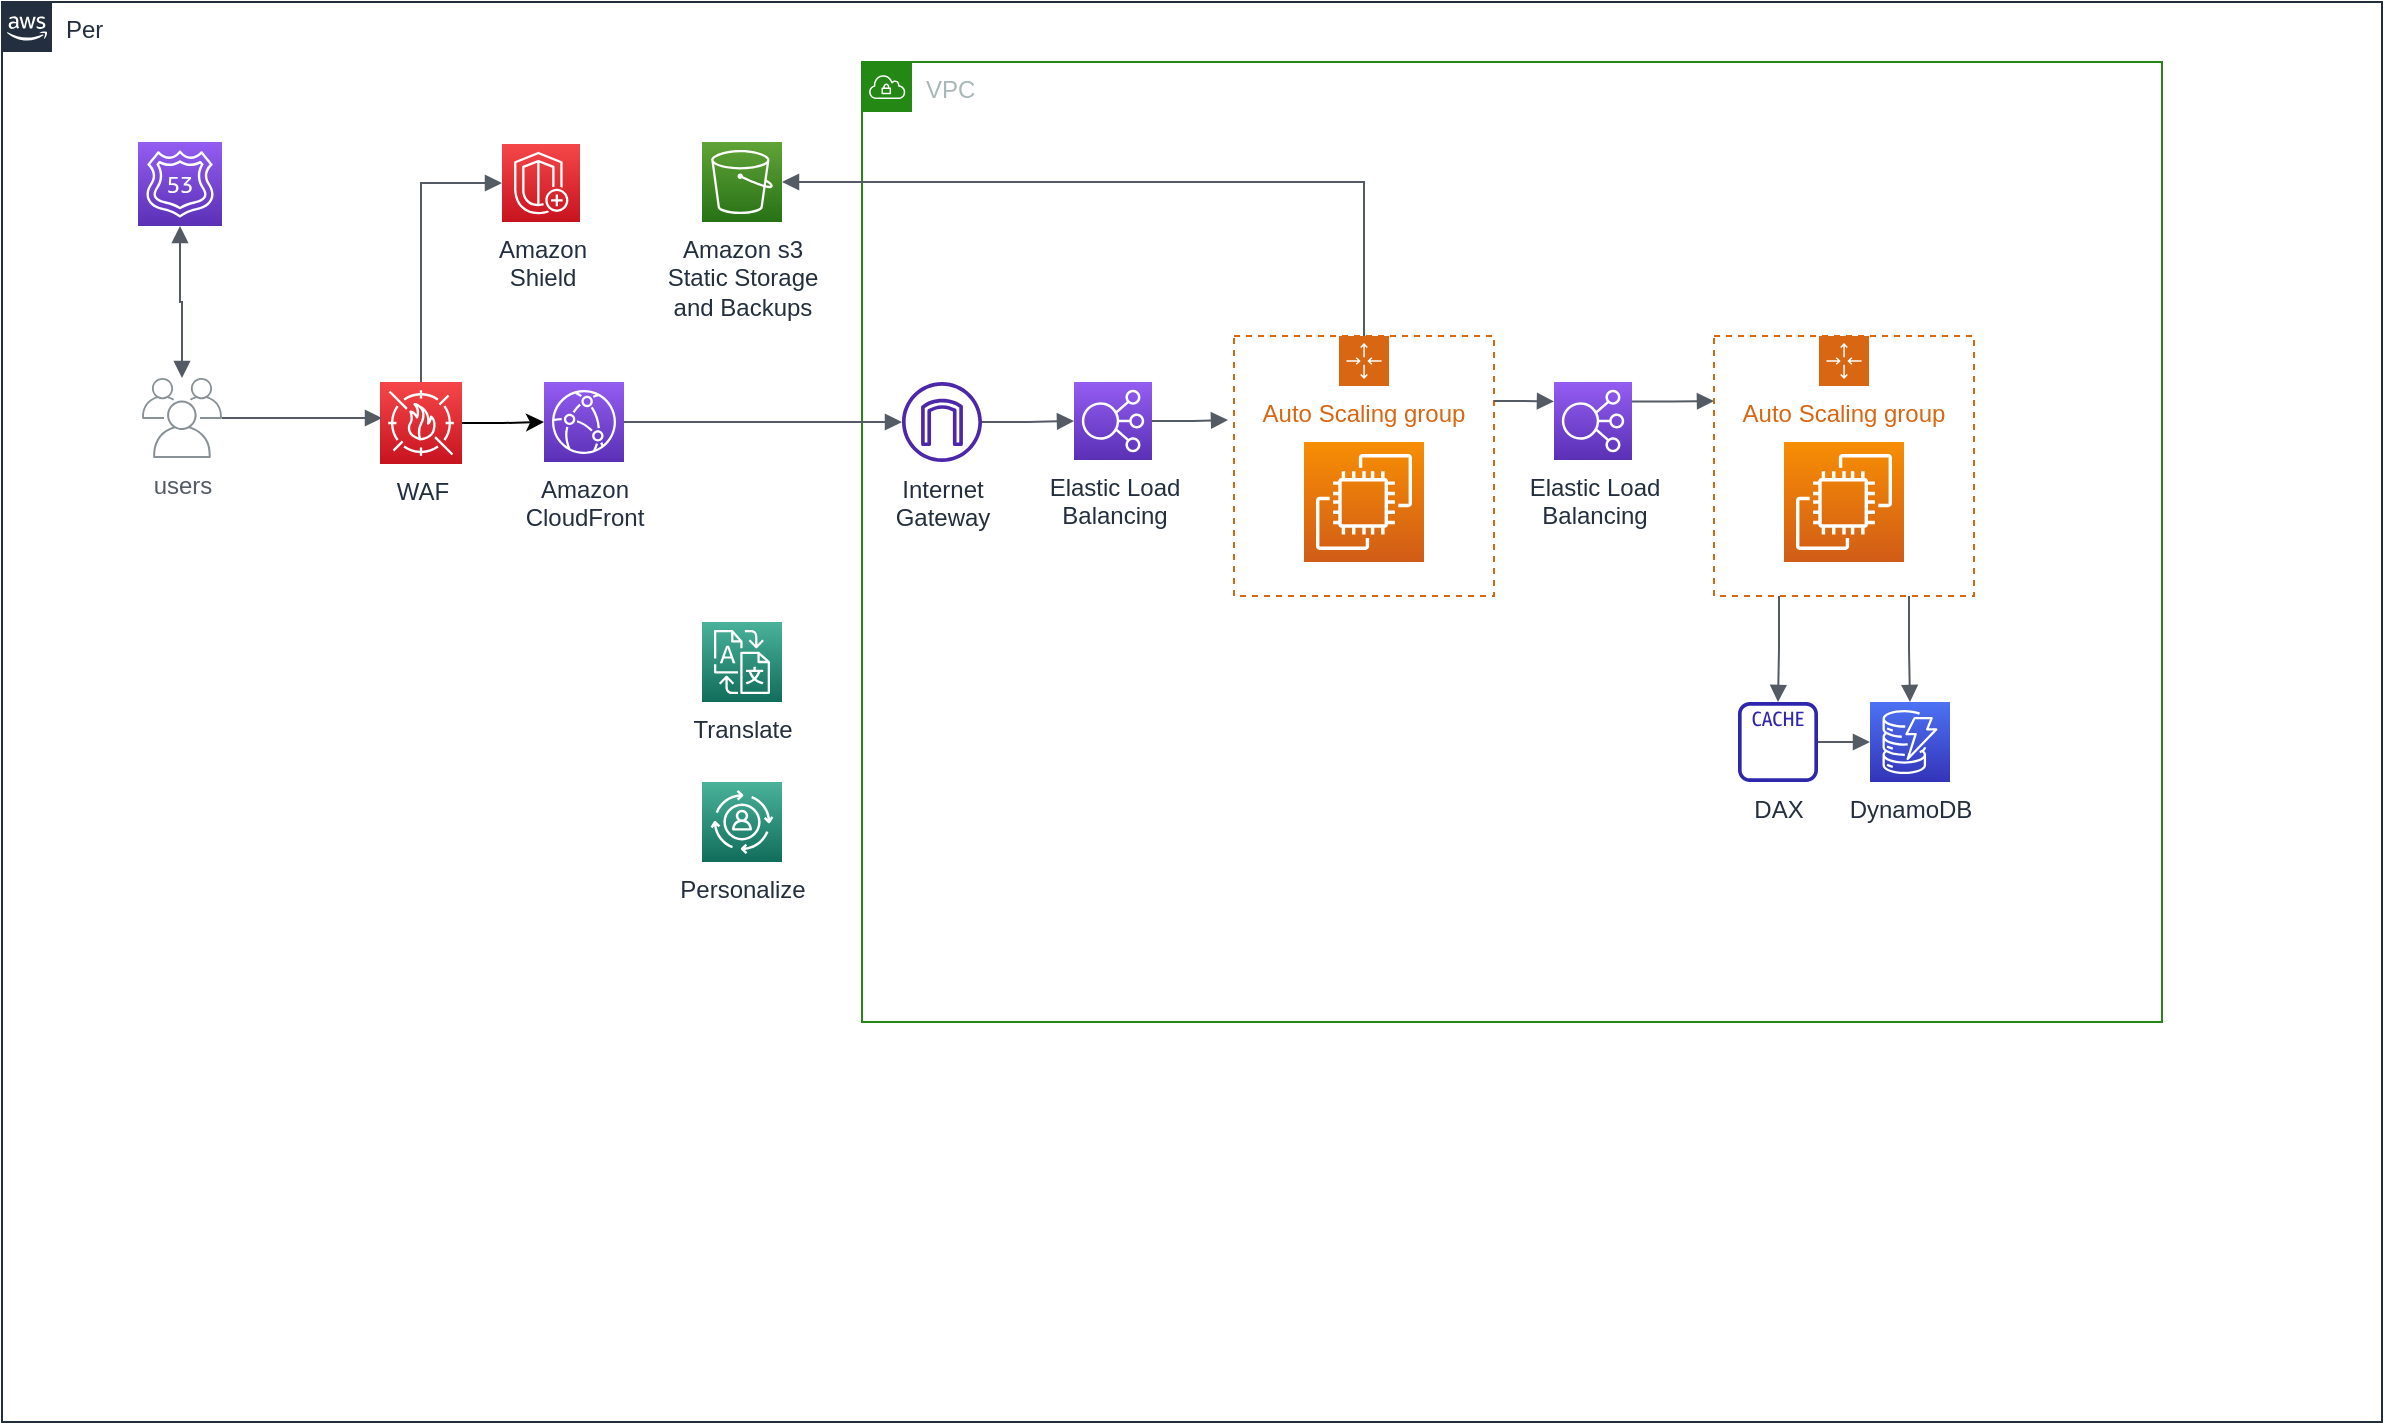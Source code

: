 <mxfile version="20.3.3" type="github"><diagram id="301SIHyl_arGC_1ZSfzn" name="Page-1"><mxGraphModel dx="1114" dy="579" grid="1" gridSize="10" guides="1" tooltips="1" connect="1" arrows="1" fold="1" page="1" pageScale="1" pageWidth="1600" pageHeight="900" math="0" shadow="0"><root><mxCell id="0"/><mxCell id="1" parent="0"/><mxCell id="H-BAMyDs9uWqxnNvnJeo-5" value="Amazon &lt;br&gt;CloudFront" style="sketch=0;points=[[0,0,0],[0.25,0,0],[0.5,0,0],[0.75,0,0],[1,0,0],[0,1,0],[0.25,1,0],[0.5,1,0],[0.75,1,0],[1,1,0],[0,0.25,0],[0,0.5,0],[0,0.75,0],[1,0.25,0],[1,0.5,0],[1,0.75,0]];outlineConnect=0;fontColor=#232F3E;gradientColor=#945DF2;gradientDirection=north;fillColor=#5A30B5;strokeColor=#ffffff;dashed=0;verticalLabelPosition=bottom;verticalAlign=top;align=center;html=1;fontSize=12;fontStyle=0;aspect=fixed;shape=mxgraph.aws4.resourceIcon;resIcon=mxgraph.aws4.cloudfront;" vertex="1" parent="1"><mxGeometry x="401" y="280" width="40" height="40" as="geometry"/></mxCell><mxCell id="H-BAMyDs9uWqxnNvnJeo-6" value="" style="sketch=0;points=[[0,0,0],[0.25,0,0],[0.5,0,0],[0.75,0,0],[1,0,0],[0,1,0],[0.25,1,0],[0.5,1,0],[0.75,1,0],[1,1,0],[0,0.25,0],[0,0.5,0],[0,0.75,0],[1,0.25,0],[1,0.5,0],[1,0.75,0]];outlineConnect=0;fontColor=#232F3E;gradientColor=#945DF2;gradientDirection=north;fillColor=#5A30B5;strokeColor=#ffffff;dashed=0;verticalLabelPosition=bottom;verticalAlign=top;align=center;html=1;fontSize=12;fontStyle=0;aspect=fixed;shape=mxgraph.aws4.resourceIcon;resIcon=mxgraph.aws4.route_53;" vertex="1" parent="1"><mxGeometry x="198" y="160" width="42" height="42" as="geometry"/></mxCell><mxCell id="H-BAMyDs9uWqxnNvnJeo-9" value="users" style="sketch=0;outlineConnect=0;gradientColor=none;fontColor=#545B64;strokeColor=none;fillColor=#879196;dashed=0;verticalLabelPosition=bottom;verticalAlign=top;align=center;html=1;fontSize=12;fontStyle=0;aspect=fixed;shape=mxgraph.aws4.illustration_users;pointerEvents=1" vertex="1" parent="1"><mxGeometry x="200" y="278" width="40" height="40" as="geometry"/></mxCell><mxCell id="H-BAMyDs9uWqxnNvnJeo-13" value="" style="edgeStyle=orthogonalEdgeStyle;html=1;endArrow=block;elbow=vertical;startArrow=block;startFill=1;endFill=1;strokeColor=#545B64;rounded=0;exitX=0.5;exitY=1;exitDx=0;exitDy=0;exitPerimeter=0;" edge="1" parent="1" source="H-BAMyDs9uWqxnNvnJeo-6" target="H-BAMyDs9uWqxnNvnJeo-9"><mxGeometry width="100" relative="1" as="geometry"><mxPoint x="590" y="410" as="sourcePoint"/><mxPoint x="220" y="260" as="targetPoint"/><Array as="points"><mxPoint x="219" y="240"/><mxPoint x="220" y="240"/></Array></mxGeometry></mxCell><mxCell id="H-BAMyDs9uWqxnNvnJeo-15" style="edgeStyle=orthogonalEdgeStyle;rounded=0;orthogonalLoop=1;jettySize=auto;html=1;" edge="1" parent="1" source="H-BAMyDs9uWqxnNvnJeo-14" target="H-BAMyDs9uWqxnNvnJeo-5"><mxGeometry relative="1" as="geometry"/></mxCell><mxCell id="H-BAMyDs9uWqxnNvnJeo-14" value="WAF" style="sketch=0;points=[[0,0,0],[0.25,0,0],[0.5,0,0],[0.75,0,0],[1,0,0],[0,1,0],[0.25,1,0],[0.5,1,0],[0.75,1,0],[1,1,0],[0,0.25,0],[0,0.5,0],[0,0.75,0],[1,0.25,0],[1,0.5,0],[1,0.75,0]];outlineConnect=0;fontColor=#232F3E;gradientColor=#F54749;gradientDirection=north;fillColor=#C7131F;strokeColor=#ffffff;dashed=0;verticalLabelPosition=bottom;verticalAlign=top;align=center;html=1;fontSize=12;fontStyle=0;aspect=fixed;shape=mxgraph.aws4.resourceIcon;resIcon=mxgraph.aws4.waf;" vertex="1" parent="1"><mxGeometry x="319" y="280" width="41" height="41" as="geometry"/></mxCell><mxCell id="H-BAMyDs9uWqxnNvnJeo-17" value="Per" style="points=[[0,0],[0.25,0],[0.5,0],[0.75,0],[1,0],[1,0.25],[1,0.5],[1,0.75],[1,1],[0.75,1],[0.5,1],[0.25,1],[0,1],[0,0.75],[0,0.5],[0,0.25]];outlineConnect=0;gradientColor=none;html=1;whiteSpace=wrap;fontSize=12;fontStyle=0;container=1;pointerEvents=0;collapsible=0;recursiveResize=0;shape=mxgraph.aws4.group;grIcon=mxgraph.aws4.group_aws_cloud_alt;strokeColor=#232F3E;fillColor=none;verticalAlign=top;align=left;spacingLeft=30;fontColor=#232F3E;dashed=0;shadow=0;" vertex="1" parent="1"><mxGeometry x="130" y="90" width="1190" height="710" as="geometry"/></mxCell><mxCell id="H-BAMyDs9uWqxnNvnJeo-7" value="Amazon s3&lt;br&gt;Static Storage&lt;br&gt;and Backups" style="sketch=0;points=[[0,0,0],[0.25,0,0],[0.5,0,0],[0.75,0,0],[1,0,0],[0,1,0],[0.25,1,0],[0.5,1,0],[0.75,1,0],[1,1,0],[0,0.25,0],[0,0.5,0],[0,0.75,0],[1,0.25,0],[1,0.5,0],[1,0.75,0]];outlineConnect=0;fontColor=#232F3E;gradientColor=#60A337;gradientDirection=north;fillColor=#277116;strokeColor=#ffffff;dashed=0;verticalLabelPosition=bottom;verticalAlign=top;align=center;html=1;fontSize=12;fontStyle=0;aspect=fixed;shape=mxgraph.aws4.resourceIcon;resIcon=mxgraph.aws4.s3;" vertex="1" parent="H-BAMyDs9uWqxnNvnJeo-17"><mxGeometry x="350" y="70" width="40" height="40" as="geometry"/></mxCell><mxCell id="H-BAMyDs9uWqxnNvnJeo-1" value="VPC" style="points=[[0,0],[0.25,0],[0.5,0],[0.75,0],[1,0],[1,0.25],[1,0.5],[1,0.75],[1,1],[0.75,1],[0.5,1],[0.25,1],[0,1],[0,0.75],[0,0.5],[0,0.25]];outlineConnect=0;gradientColor=none;html=1;whiteSpace=wrap;fontSize=12;fontStyle=0;container=1;pointerEvents=0;collapsible=0;recursiveResize=0;shape=mxgraph.aws4.group;grIcon=mxgraph.aws4.group_vpc;strokeColor=#248814;fillColor=none;verticalAlign=top;align=left;spacingLeft=30;fontColor=#AAB7B8;dashed=0;" vertex="1" parent="H-BAMyDs9uWqxnNvnJeo-17"><mxGeometry x="430" y="30" width="650" height="480" as="geometry"/></mxCell><mxCell id="H-BAMyDs9uWqxnNvnJeo-21" value="Auto Scaling group" style="points=[[0,0],[0.25,0],[0.5,0],[0.75,0],[1,0],[1,0.25],[1,0.5],[1,0.75],[1,1],[0.75,1],[0.5,1],[0.25,1],[0,1],[0,0.75],[0,0.5],[0,0.25]];outlineConnect=0;gradientColor=none;html=1;whiteSpace=wrap;fontSize=12;fontStyle=0;container=1;pointerEvents=0;collapsible=0;recursiveResize=0;shape=mxgraph.aws4.groupCenter;grIcon=mxgraph.aws4.group_auto_scaling_group;grStroke=1;strokeColor=#D86613;fillColor=none;verticalAlign=top;align=center;fontColor=#D86613;dashed=1;spacingTop=25;shadow=0;" vertex="1" parent="H-BAMyDs9uWqxnNvnJeo-1"><mxGeometry x="186" y="137" width="130" height="130" as="geometry"/></mxCell><mxCell id="H-BAMyDs9uWqxnNvnJeo-22" value="" style="sketch=0;points=[[0,0,0],[0.25,0,0],[0.5,0,0],[0.75,0,0],[1,0,0],[0,1,0],[0.25,1,0],[0.5,1,0],[0.75,1,0],[1,1,0],[0,0.25,0],[0,0.5,0],[0,0.75,0],[1,0.25,0],[1,0.5,0],[1,0.75,0]];outlineConnect=0;fontColor=#232F3E;gradientColor=#F78E04;gradientDirection=north;fillColor=#D05C17;strokeColor=#ffffff;dashed=0;verticalLabelPosition=bottom;verticalAlign=top;align=center;html=1;fontSize=12;fontStyle=0;aspect=fixed;shape=mxgraph.aws4.resourceIcon;resIcon=mxgraph.aws4.ec2;shadow=0;" vertex="1" parent="H-BAMyDs9uWqxnNvnJeo-21"><mxGeometry x="35" y="53" width="60" height="60" as="geometry"/></mxCell><mxCell id="H-BAMyDs9uWqxnNvnJeo-27" value="Elastic Load&lt;br&gt;Balancing" style="sketch=0;points=[[0,0,0],[0.25,0,0],[0.5,0,0],[0.75,0,0],[1,0,0],[0,1,0],[0.25,1,0],[0.5,1,0],[0.75,1,0],[1,1,0],[0,0.25,0],[0,0.5,0],[0,0.75,0],[1,0.25,0],[1,0.5,0],[1,0.75,0]];outlineConnect=0;fontColor=#232F3E;gradientColor=#945DF2;gradientDirection=north;fillColor=#5A30B5;strokeColor=#ffffff;dashed=0;verticalLabelPosition=bottom;verticalAlign=top;align=center;html=1;fontSize=12;fontStyle=0;aspect=fixed;shape=mxgraph.aws4.resourceIcon;resIcon=mxgraph.aws4.elastic_load_balancing;" vertex="1" parent="H-BAMyDs9uWqxnNvnJeo-1"><mxGeometry x="346" y="160" width="39" height="39" as="geometry"/></mxCell><mxCell id="H-BAMyDs9uWqxnNvnJeo-4" value="Elastic Load&lt;br&gt;Balancing" style="sketch=0;points=[[0,0,0],[0.25,0,0],[0.5,0,0],[0.75,0,0],[1,0,0],[0,1,0],[0.25,1,0],[0.5,1,0],[0.75,1,0],[1,1,0],[0,0.25,0],[0,0.5,0],[0,0.75,0],[1,0.25,0],[1,0.5,0],[1,0.75,0]];outlineConnect=0;fontColor=#232F3E;gradientColor=#945DF2;gradientDirection=north;fillColor=#5A30B5;strokeColor=#ffffff;dashed=0;verticalLabelPosition=bottom;verticalAlign=top;align=center;html=1;fontSize=12;fontStyle=0;aspect=fixed;shape=mxgraph.aws4.resourceIcon;resIcon=mxgraph.aws4.elastic_load_balancing;" vertex="1" parent="H-BAMyDs9uWqxnNvnJeo-1"><mxGeometry x="106" y="160" width="39" height="39" as="geometry"/></mxCell><mxCell id="H-BAMyDs9uWqxnNvnJeo-25" value="" style="edgeStyle=orthogonalEdgeStyle;html=1;endArrow=block;elbow=vertical;startArrow=none;endFill=1;strokeColor=#545B64;rounded=0;exitX=1;exitY=0.5;exitDx=0;exitDy=0;exitPerimeter=0;entryX=-0.023;entryY=0.323;entryDx=0;entryDy=0;entryPerimeter=0;" edge="1" parent="H-BAMyDs9uWqxnNvnJeo-1" source="H-BAMyDs9uWqxnNvnJeo-4" target="H-BAMyDs9uWqxnNvnJeo-21"><mxGeometry width="100" relative="1" as="geometry"><mxPoint x="96" y="290" as="sourcePoint"/><mxPoint x="196" y="290" as="targetPoint"/></mxGeometry></mxCell><mxCell id="H-BAMyDs9uWqxnNvnJeo-31" value="" style="edgeStyle=orthogonalEdgeStyle;html=1;endArrow=block;elbow=vertical;startArrow=none;endFill=1;strokeColor=#545B64;rounded=0;exitX=1;exitY=0.25;exitDx=0;exitDy=0;entryX=0;entryY=0.25;entryDx=0;entryDy=0;entryPerimeter=0;" edge="1" parent="H-BAMyDs9uWqxnNvnJeo-1" source="H-BAMyDs9uWqxnNvnJeo-21" target="H-BAMyDs9uWqxnNvnJeo-27"><mxGeometry width="100" relative="1" as="geometry"><mxPoint x="96" y="290" as="sourcePoint"/><mxPoint x="196" y="290" as="targetPoint"/></mxGeometry></mxCell><mxCell id="H-BAMyDs9uWqxnNvnJeo-32" value="Auto Scaling group" style="points=[[0,0],[0.25,0],[0.5,0],[0.75,0],[1,0],[1,0.25],[1,0.5],[1,0.75],[1,1],[0.75,1],[0.5,1],[0.25,1],[0,1],[0,0.75],[0,0.5],[0,0.25]];outlineConnect=0;gradientColor=none;html=1;whiteSpace=wrap;fontSize=12;fontStyle=0;container=1;pointerEvents=0;collapsible=0;recursiveResize=0;shape=mxgraph.aws4.groupCenter;grIcon=mxgraph.aws4.group_auto_scaling_group;grStroke=1;strokeColor=#D86613;fillColor=none;verticalAlign=top;align=center;fontColor=#D86613;dashed=1;spacingTop=25;shadow=0;" vertex="1" parent="H-BAMyDs9uWqxnNvnJeo-1"><mxGeometry x="426" y="137" width="130" height="130" as="geometry"/></mxCell><mxCell id="H-BAMyDs9uWqxnNvnJeo-33" value="" style="sketch=0;points=[[0,0,0],[0.25,0,0],[0.5,0,0],[0.75,0,0],[1,0,0],[0,1,0],[0.25,1,0],[0.5,1,0],[0.75,1,0],[1,1,0],[0,0.25,0],[0,0.5,0],[0,0.75,0],[1,0.25,0],[1,0.5,0],[1,0.75,0]];outlineConnect=0;fontColor=#232F3E;gradientColor=#F78E04;gradientDirection=north;fillColor=#D05C17;strokeColor=#ffffff;dashed=0;verticalLabelPosition=bottom;verticalAlign=top;align=center;html=1;fontSize=12;fontStyle=0;aspect=fixed;shape=mxgraph.aws4.resourceIcon;resIcon=mxgraph.aws4.ec2;shadow=0;" vertex="1" parent="H-BAMyDs9uWqxnNvnJeo-32"><mxGeometry x="35" y="53" width="60" height="60" as="geometry"/></mxCell><mxCell id="H-BAMyDs9uWqxnNvnJeo-34" value="" style="edgeStyle=orthogonalEdgeStyle;html=1;endArrow=block;elbow=vertical;startArrow=none;endFill=1;strokeColor=#545B64;rounded=0;exitX=1;exitY=0.25;exitDx=0;exitDy=0;exitPerimeter=0;entryX=0;entryY=0.25;entryDx=0;entryDy=0;" edge="1" parent="H-BAMyDs9uWqxnNvnJeo-1" source="H-BAMyDs9uWqxnNvnJeo-27" target="H-BAMyDs9uWqxnNvnJeo-32"><mxGeometry width="100" relative="1" as="geometry"><mxPoint x="96" y="290" as="sourcePoint"/><mxPoint x="196" y="290" as="targetPoint"/></mxGeometry></mxCell><mxCell id="H-BAMyDs9uWqxnNvnJeo-35" value="DynamoDB" style="sketch=0;points=[[0,0,0],[0.25,0,0],[0.5,0,0],[0.75,0,0],[1,0,0],[0,1,0],[0.25,1,0],[0.5,1,0],[0.75,1,0],[1,1,0],[0,0.25,0],[0,0.5,0],[0,0.75,0],[1,0.25,0],[1,0.5,0],[1,0.75,0]];outlineConnect=0;fontColor=#232F3E;gradientColor=#4D72F3;gradientDirection=north;fillColor=#3334B9;strokeColor=#ffffff;dashed=0;verticalLabelPosition=bottom;verticalAlign=top;align=center;html=1;fontSize=12;fontStyle=0;aspect=fixed;shape=mxgraph.aws4.resourceIcon;resIcon=mxgraph.aws4.dynamodb;shadow=0;" vertex="1" parent="H-BAMyDs9uWqxnNvnJeo-1"><mxGeometry x="504" y="320" width="40" height="40" as="geometry"/></mxCell><mxCell id="H-BAMyDs9uWqxnNvnJeo-36" value="DAX" style="sketch=0;outlineConnect=0;fontColor=#232F3E;gradientColor=none;fillColor=#2E27AD;strokeColor=none;dashed=0;verticalLabelPosition=bottom;verticalAlign=top;align=center;html=1;fontSize=12;fontStyle=0;aspect=fixed;pointerEvents=1;shape=mxgraph.aws4.cache_node;shadow=0;" vertex="1" parent="H-BAMyDs9uWqxnNvnJeo-1"><mxGeometry x="438" y="320" width="40" height="40" as="geometry"/></mxCell><mxCell id="H-BAMyDs9uWqxnNvnJeo-37" value="" style="edgeStyle=orthogonalEdgeStyle;html=1;endArrow=block;elbow=vertical;startArrow=none;endFill=1;strokeColor=#545B64;rounded=0;exitX=0.25;exitY=1;exitDx=0;exitDy=0;" edge="1" parent="H-BAMyDs9uWqxnNvnJeo-1" source="H-BAMyDs9uWqxnNvnJeo-32" target="H-BAMyDs9uWqxnNvnJeo-36"><mxGeometry width="100" relative="1" as="geometry"><mxPoint x="186" y="290" as="sourcePoint"/><mxPoint x="286" y="290" as="targetPoint"/></mxGeometry></mxCell><mxCell id="H-BAMyDs9uWqxnNvnJeo-38" value="" style="edgeStyle=orthogonalEdgeStyle;html=1;endArrow=block;elbow=vertical;startArrow=none;endFill=1;strokeColor=#545B64;rounded=0;exitX=0.75;exitY=1;exitDx=0;exitDy=0;entryX=0.5;entryY=0;entryDx=0;entryDy=0;entryPerimeter=0;" edge="1" parent="H-BAMyDs9uWqxnNvnJeo-1" source="H-BAMyDs9uWqxnNvnJeo-32" target="H-BAMyDs9uWqxnNvnJeo-35"><mxGeometry width="100" relative="1" as="geometry"><mxPoint x="186" y="290" as="sourcePoint"/><mxPoint x="286" y="290" as="targetPoint"/></mxGeometry></mxCell><mxCell id="H-BAMyDs9uWqxnNvnJeo-39" value="" style="edgeStyle=orthogonalEdgeStyle;html=1;endArrow=block;elbow=vertical;startArrow=none;endFill=1;strokeColor=#545B64;rounded=0;entryX=0;entryY=0.5;entryDx=0;entryDy=0;entryPerimeter=0;" edge="1" parent="H-BAMyDs9uWqxnNvnJeo-1" source="H-BAMyDs9uWqxnNvnJeo-36" target="H-BAMyDs9uWqxnNvnJeo-35"><mxGeometry width="100" relative="1" as="geometry"><mxPoint x="186" y="290" as="sourcePoint"/><mxPoint x="286" y="290" as="targetPoint"/></mxGeometry></mxCell><mxCell id="H-BAMyDs9uWqxnNvnJeo-42" value="Internet&lt;br&gt;Gateway" style="sketch=0;outlineConnect=0;fontColor=#232F3E;gradientColor=none;fillColor=#4D27AA;strokeColor=none;dashed=0;verticalLabelPosition=bottom;verticalAlign=top;align=center;html=1;fontSize=12;fontStyle=0;aspect=fixed;pointerEvents=1;shape=mxgraph.aws4.internet_gateway;shadow=0;" vertex="1" parent="H-BAMyDs9uWqxnNvnJeo-1"><mxGeometry x="20" y="160" width="40" height="40" as="geometry"/></mxCell><mxCell id="H-BAMyDs9uWqxnNvnJeo-44" value="" style="edgeStyle=orthogonalEdgeStyle;html=1;endArrow=block;elbow=vertical;startArrow=none;endFill=1;strokeColor=#545B64;rounded=0;entryX=0;entryY=0.5;entryDx=0;entryDy=0;entryPerimeter=0;" edge="1" parent="H-BAMyDs9uWqxnNvnJeo-1" source="H-BAMyDs9uWqxnNvnJeo-42" target="H-BAMyDs9uWqxnNvnJeo-4"><mxGeometry width="100" relative="1" as="geometry"><mxPoint x="120" y="290" as="sourcePoint"/><mxPoint x="220" y="290" as="targetPoint"/></mxGeometry></mxCell><mxCell id="H-BAMyDs9uWqxnNvnJeo-26" value="" style="edgeStyle=orthogonalEdgeStyle;html=1;endArrow=block;elbow=vertical;startArrow=none;endFill=1;strokeColor=#545B64;rounded=0;exitX=0.5;exitY=0;exitDx=0;exitDy=0;entryX=1;entryY=0.5;entryDx=0;entryDy=0;entryPerimeter=0;" edge="1" parent="H-BAMyDs9uWqxnNvnJeo-17" source="H-BAMyDs9uWqxnNvnJeo-21" target="H-BAMyDs9uWqxnNvnJeo-7"><mxGeometry width="100" relative="1" as="geometry"><mxPoint x="460" y="320" as="sourcePoint"/><mxPoint x="560" y="320" as="targetPoint"/></mxGeometry></mxCell><mxCell id="H-BAMyDs9uWqxnNvnJeo-40" value="Translate" style="sketch=0;points=[[0,0,0],[0.25,0,0],[0.5,0,0],[0.75,0,0],[1,0,0],[0,1,0],[0.25,1,0],[0.5,1,0],[0.75,1,0],[1,1,0],[0,0.25,0],[0,0.5,0],[0,0.75,0],[1,0.25,0],[1,0.5,0],[1,0.75,0]];outlineConnect=0;fontColor=#232F3E;gradientColor=#4AB29A;gradientDirection=north;fillColor=#116D5B;strokeColor=#ffffff;dashed=0;verticalLabelPosition=bottom;verticalAlign=top;align=center;html=1;fontSize=12;fontStyle=0;aspect=fixed;shape=mxgraph.aws4.resourceIcon;resIcon=mxgraph.aws4.translate;shadow=0;" vertex="1" parent="H-BAMyDs9uWqxnNvnJeo-17"><mxGeometry x="350" y="310" width="40" height="40" as="geometry"/></mxCell><mxCell id="H-BAMyDs9uWqxnNvnJeo-41" value="Personalize" style="sketch=0;points=[[0,0,0],[0.25,0,0],[0.5,0,0],[0.75,0,0],[1,0,0],[0,1,0],[0.25,1,0],[0.5,1,0],[0.75,1,0],[1,1,0],[0,0.25,0],[0,0.5,0],[0,0.75,0],[1,0.25,0],[1,0.5,0],[1,0.75,0]];outlineConnect=0;fontColor=#232F3E;gradientColor=#4AB29A;gradientDirection=north;fillColor=#116D5B;strokeColor=#ffffff;dashed=0;verticalLabelPosition=bottom;verticalAlign=top;align=center;html=1;fontSize=12;fontStyle=0;aspect=fixed;shape=mxgraph.aws4.resourceIcon;resIcon=mxgraph.aws4.personalize;shadow=0;" vertex="1" parent="H-BAMyDs9uWqxnNvnJeo-17"><mxGeometry x="350" y="390" width="40" height="40" as="geometry"/></mxCell><mxCell id="H-BAMyDs9uWqxnNvnJeo-2" value="Amazon &lt;br&gt;Shield" style="sketch=0;points=[[0,0,0],[0.25,0,0],[0.5,0,0],[0.75,0,0],[1,0,0],[0,1,0],[0.25,1,0],[0.5,1,0],[0.75,1,0],[1,1,0],[0,0.25,0],[0,0.5,0],[0,0.75,0],[1,0.25,0],[1,0.5,0],[1,0.75,0]];outlineConnect=0;fontColor=#232F3E;gradientColor=#F54749;gradientDirection=north;fillColor=#C7131F;strokeColor=#ffffff;dashed=0;verticalLabelPosition=bottom;verticalAlign=top;align=center;html=1;fontSize=12;fontStyle=0;aspect=fixed;shape=mxgraph.aws4.resourceIcon;resIcon=mxgraph.aws4.shield;shadow=0;" vertex="1" parent="H-BAMyDs9uWqxnNvnJeo-17"><mxGeometry x="250" y="71" width="39" height="39" as="geometry"/></mxCell><mxCell id="H-BAMyDs9uWqxnNvnJeo-20" value="" style="edgeStyle=orthogonalEdgeStyle;html=1;endArrow=block;elbow=vertical;startArrow=none;endFill=1;strokeColor=#545B64;rounded=0;" edge="1" parent="1" source="H-BAMyDs9uWqxnNvnJeo-9"><mxGeometry width="100" relative="1" as="geometry"><mxPoint x="260" y="298" as="sourcePoint"/><mxPoint x="320" y="298" as="targetPoint"/></mxGeometry></mxCell><mxCell id="H-BAMyDs9uWqxnNvnJeo-43" value="" style="edgeStyle=orthogonalEdgeStyle;html=1;endArrow=block;elbow=vertical;startArrow=none;endFill=1;strokeColor=#545B64;rounded=0;exitX=1;exitY=0.5;exitDx=0;exitDy=0;exitPerimeter=0;" edge="1" parent="1" source="H-BAMyDs9uWqxnNvnJeo-5"><mxGeometry width="100" relative="1" as="geometry"><mxPoint x="680" y="410" as="sourcePoint"/><mxPoint x="580" y="300" as="targetPoint"/></mxGeometry></mxCell><mxCell id="H-BAMyDs9uWqxnNvnJeo-48" value="" style="edgeStyle=orthogonalEdgeStyle;html=1;endArrow=block;elbow=vertical;startArrow=none;endFill=1;strokeColor=#545B64;rounded=0;exitX=0.5;exitY=0;exitDx=0;exitDy=0;exitPerimeter=0;entryX=0;entryY=0.5;entryDx=0;entryDy=0;entryPerimeter=0;" edge="1" parent="1" source="H-BAMyDs9uWqxnNvnJeo-14" target="H-BAMyDs9uWqxnNvnJeo-2"><mxGeometry width="100" relative="1" as="geometry"><mxPoint x="680" y="410" as="sourcePoint"/><mxPoint x="780" y="410" as="targetPoint"/></mxGeometry></mxCell></root></mxGraphModel></diagram></mxfile>